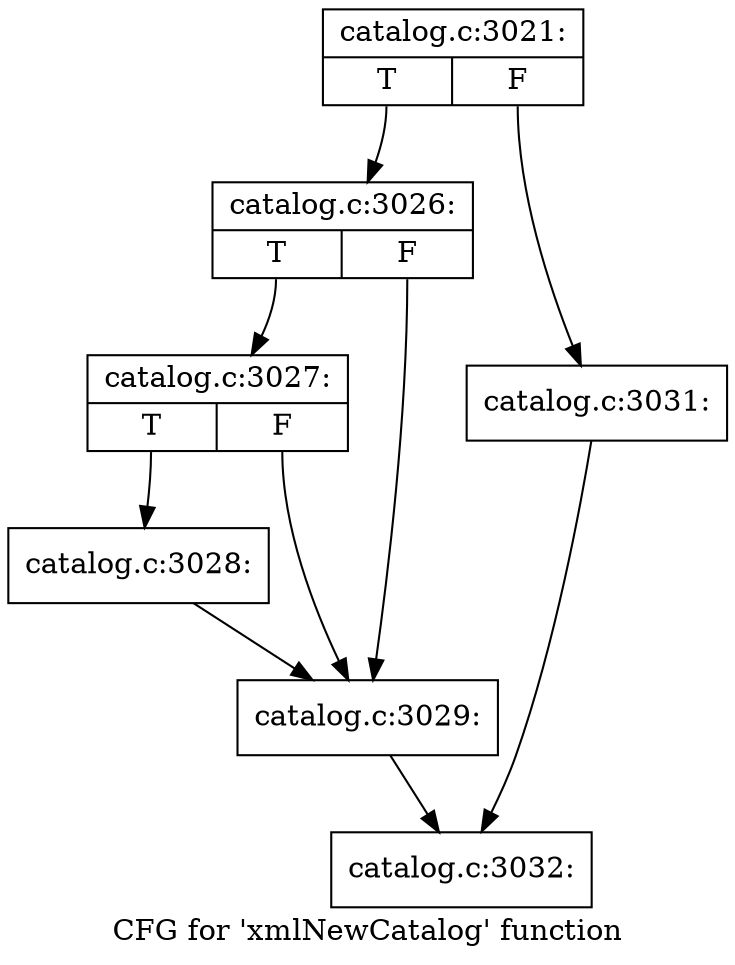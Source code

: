 digraph "CFG for 'xmlNewCatalog' function" {
	label="CFG for 'xmlNewCatalog' function";

	Node0x38fab30 [shape=record,label="{catalog.c:3021:|{<s0>T|<s1>F}}"];
	Node0x38fab30:s0 -> Node0x3800700;
	Node0x38fab30:s1 -> Node0x38007a0;
	Node0x3800700 [shape=record,label="{catalog.c:3026:|{<s0>T|<s1>F}}"];
	Node0x3800700:s0 -> Node0x3800fd0;
	Node0x3800700:s1 -> Node0x3800f80;
	Node0x3800fd0 [shape=record,label="{catalog.c:3027:|{<s0>T|<s1>F}}"];
	Node0x3800fd0:s0 -> Node0x38faab0;
	Node0x3800fd0:s1 -> Node0x3800f80;
	Node0x38faab0 [shape=record,label="{catalog.c:3028:}"];
	Node0x38faab0 -> Node0x3800f80;
	Node0x3800f80 [shape=record,label="{catalog.c:3029:}"];
	Node0x3800f80 -> Node0x3800750;
	Node0x38007a0 [shape=record,label="{catalog.c:3031:}"];
	Node0x38007a0 -> Node0x3800750;
	Node0x3800750 [shape=record,label="{catalog.c:3032:}"];
}
